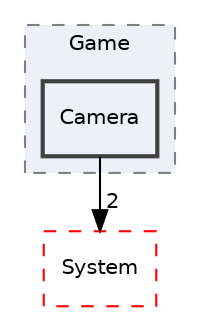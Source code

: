 digraph "C:/Users/shiih/Desktop/kiyosumi/DX11Template/Source/Game/Camera"
{
 // LATEX_PDF_SIZE
  edge [fontname="Helvetica",fontsize="10",labelfontname="Helvetica",labelfontsize="10"];
  node [fontname="Helvetica",fontsize="10",shape=record];
  compound=true
  subgraph clusterdir_3777292849a1481e53303ca2af78ff89 {
    graph [ bgcolor="#edf0f7", pencolor="grey50", style="filled,dashed,", label="Game", fontname="Helvetica", fontsize="10", URL="dir_3777292849a1481e53303ca2af78ff89.html"]
  dir_c1403a311cad45b8ce53ca54ee5f9482 [shape=box, label="Camera", style="filled,bold,", fillcolor="#edf0f7", color="grey25", URL="dir_c1403a311cad45b8ce53ca54ee5f9482.html"];
  }
  dir_86602465ad759445696399282595f21f [shape=box, label="System", style="dashed,", fillcolor="#edf0f7", color="red", URL="dir_86602465ad759445696399282595f21f.html"];
  dir_c1403a311cad45b8ce53ca54ee5f9482->dir_86602465ad759445696399282595f21f [headlabel="2", labeldistance=1.5 headhref="dir_000000_000015.html"];
}
